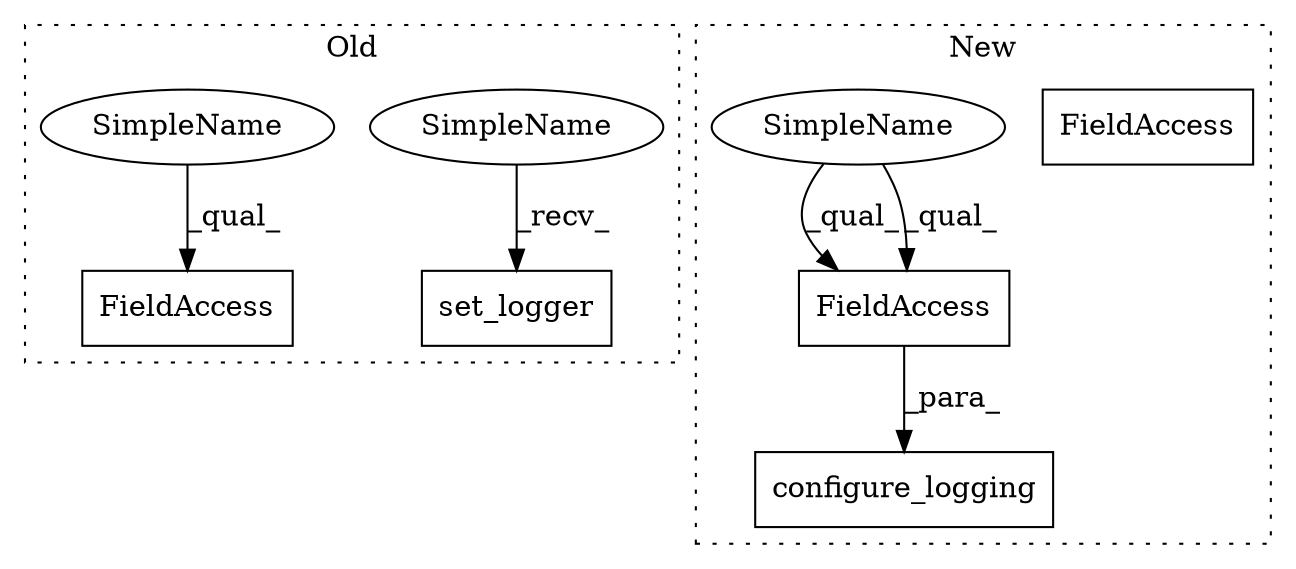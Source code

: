 digraph G {
subgraph cluster0 {
1 [label="set_logger" a="32" s="5816" l="12" shape="box"];
3 [label="FieldAccess" a="22" s="5916" l="11" shape="box"];
5 [label="SimpleName" a="42" s="5811" l="4" shape="ellipse"];
6 [label="SimpleName" a="42" s="5916" l="4" shape="ellipse"];
label = "Old";
style="dotted";
}
subgraph cluster1 {
2 [label="configure_logging" a="32" s="6081,6118" l="18,1" shape="box"];
4 [label="FieldAccess" a="22" s="6099" l="19" shape="box"];
7 [label="SimpleName" a="42" s="6099" l="4" shape="ellipse"];
8 [label="FieldAccess" a="22" s="6099" l="19" shape="box"];
label = "New";
style="dotted";
}
5 -> 1 [label="_recv_"];
6 -> 3 [label="_qual_"];
7 -> 8 [label="_qual_"];
7 -> 8 [label="_qual_"];
8 -> 2 [label="_para_"];
}